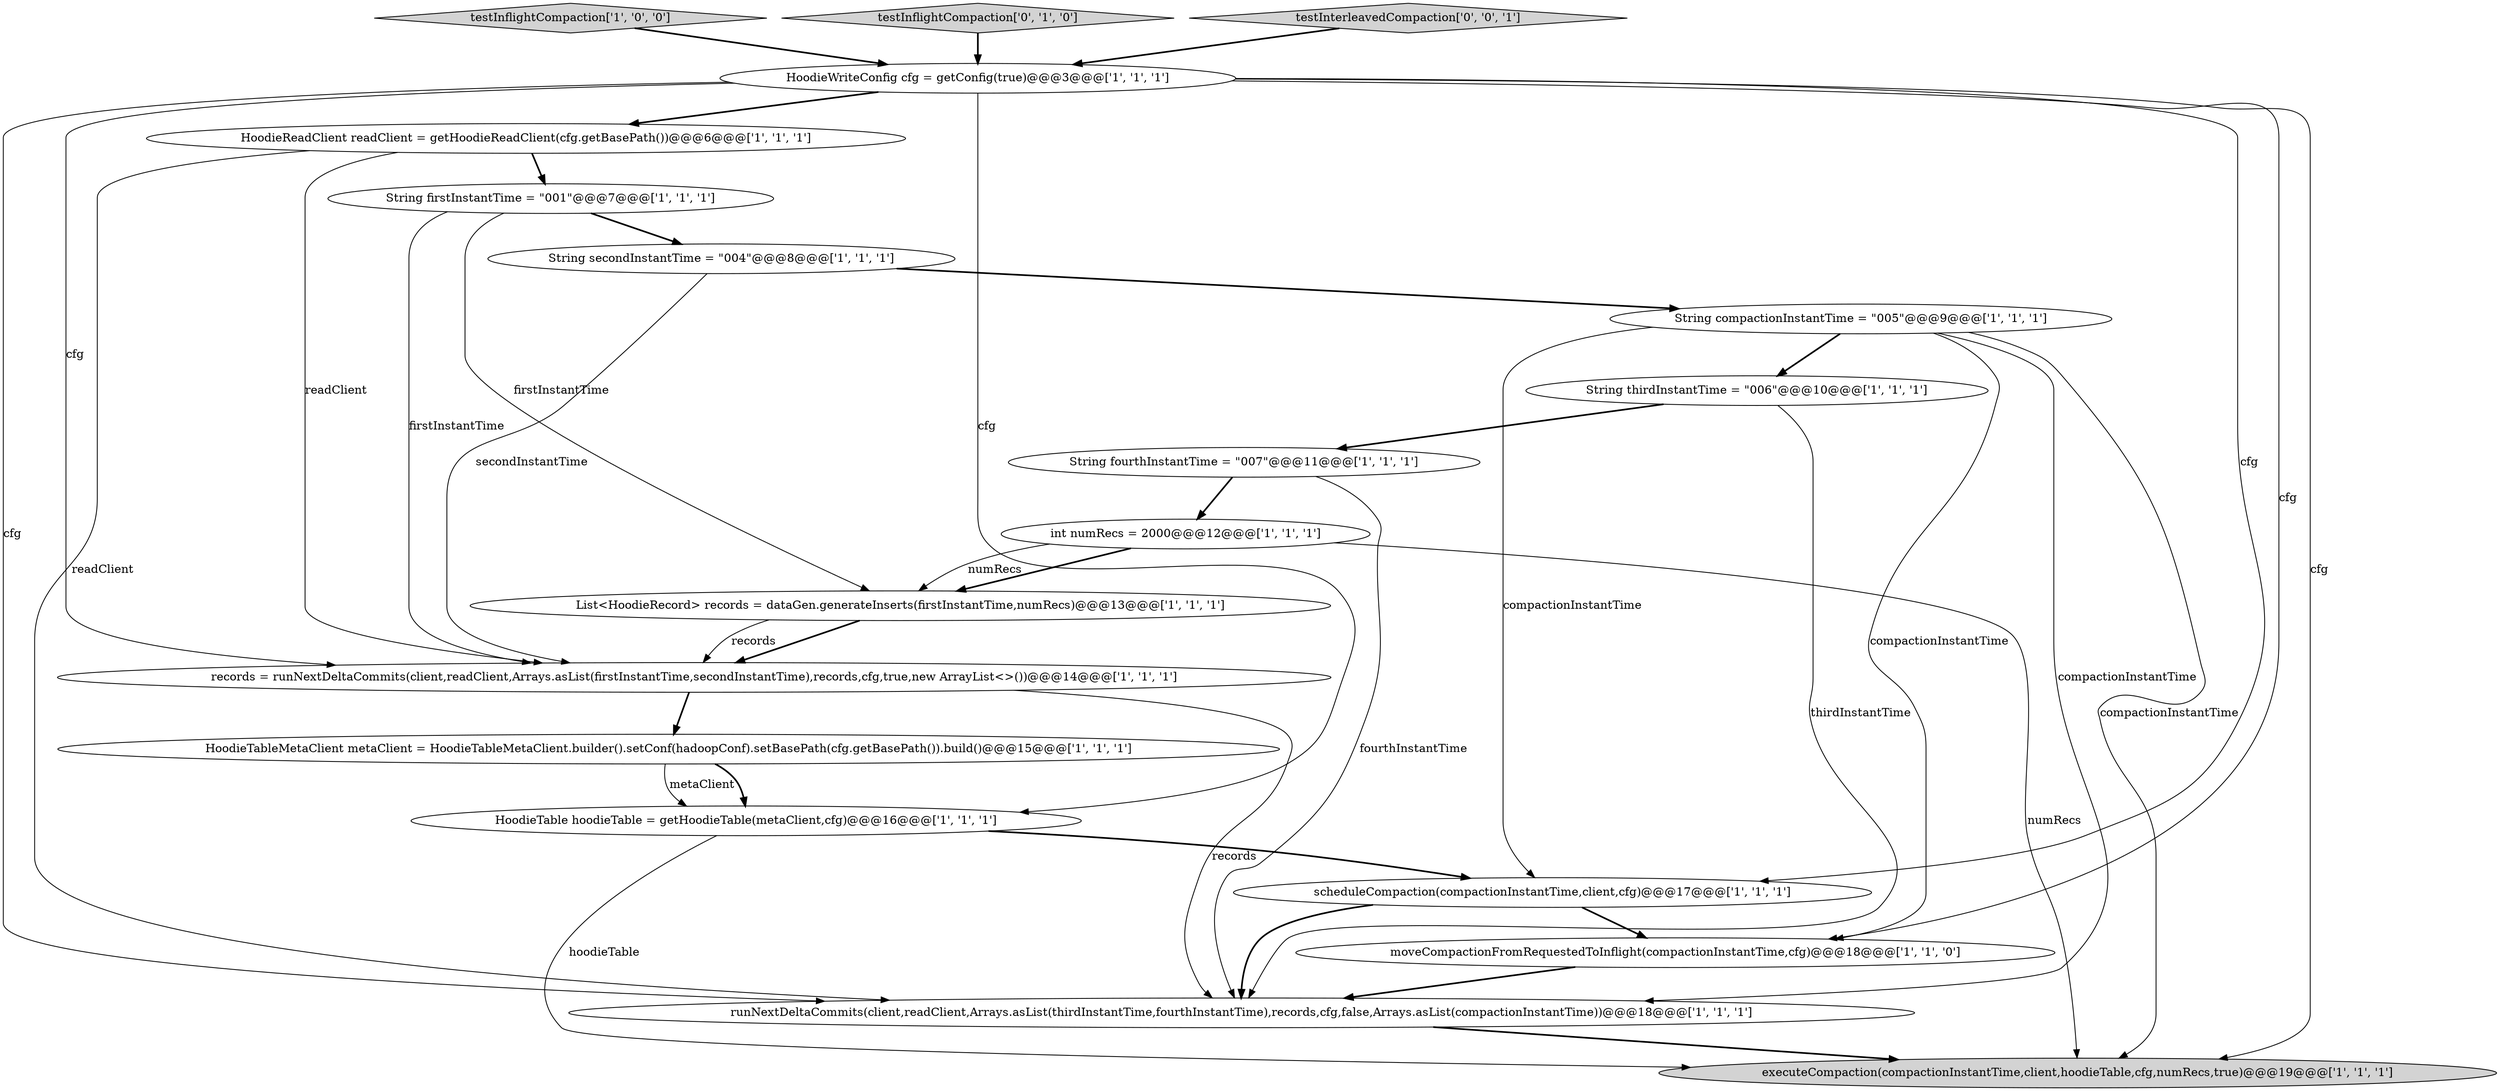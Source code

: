 digraph {
14 [style = filled, label = "HoodieReadClient readClient = getHoodieReadClient(cfg.getBasePath())@@@6@@@['1', '1', '1']", fillcolor = white, shape = ellipse image = "AAA0AAABBB1BBB"];
3 [style = filled, label = "String thirdInstantTime = \"006\"@@@10@@@['1', '1', '1']", fillcolor = white, shape = ellipse image = "AAA0AAABBB1BBB"];
1 [style = filled, label = "HoodieWriteConfig cfg = getConfig(true)@@@3@@@['1', '1', '1']", fillcolor = white, shape = ellipse image = "AAA0AAABBB1BBB"];
6 [style = filled, label = "String compactionInstantTime = \"005\"@@@9@@@['1', '1', '1']", fillcolor = white, shape = ellipse image = "AAA0AAABBB1BBB"];
10 [style = filled, label = "int numRecs = 2000@@@12@@@['1', '1', '1']", fillcolor = white, shape = ellipse image = "AAA0AAABBB1BBB"];
2 [style = filled, label = "HoodieTableMetaClient metaClient = HoodieTableMetaClient.builder().setConf(hadoopConf).setBasePath(cfg.getBasePath()).build()@@@15@@@['1', '1', '1']", fillcolor = white, shape = ellipse image = "AAA0AAABBB1BBB"];
9 [style = filled, label = "testInflightCompaction['1', '0', '0']", fillcolor = lightgray, shape = diamond image = "AAA0AAABBB1BBB"];
12 [style = filled, label = "records = runNextDeltaCommits(client,readClient,Arrays.asList(firstInstantTime,secondInstantTime),records,cfg,true,new ArrayList<>())@@@14@@@['1', '1', '1']", fillcolor = white, shape = ellipse image = "AAA0AAABBB1BBB"];
5 [style = filled, label = "String secondInstantTime = \"004\"@@@8@@@['1', '1', '1']", fillcolor = white, shape = ellipse image = "AAA0AAABBB1BBB"];
4 [style = filled, label = "String firstInstantTime = \"001\"@@@7@@@['1', '1', '1']", fillcolor = white, shape = ellipse image = "AAA0AAABBB1BBB"];
17 [style = filled, label = "testInflightCompaction['0', '1', '0']", fillcolor = lightgray, shape = diamond image = "AAA0AAABBB2BBB"];
0 [style = filled, label = "scheduleCompaction(compactionInstantTime,client,cfg)@@@17@@@['1', '1', '1']", fillcolor = white, shape = ellipse image = "AAA0AAABBB1BBB"];
7 [style = filled, label = "String fourthInstantTime = \"007\"@@@11@@@['1', '1', '1']", fillcolor = white, shape = ellipse image = "AAA0AAABBB1BBB"];
8 [style = filled, label = "executeCompaction(compactionInstantTime,client,hoodieTable,cfg,numRecs,true)@@@19@@@['1', '1', '1']", fillcolor = lightgray, shape = ellipse image = "AAA0AAABBB1BBB"];
11 [style = filled, label = "HoodieTable hoodieTable = getHoodieTable(metaClient,cfg)@@@16@@@['1', '1', '1']", fillcolor = white, shape = ellipse image = "AAA0AAABBB1BBB"];
16 [style = filled, label = "List<HoodieRecord> records = dataGen.generateInserts(firstInstantTime,numRecs)@@@13@@@['1', '1', '1']", fillcolor = white, shape = ellipse image = "AAA0AAABBB1BBB"];
18 [style = filled, label = "testInterleavedCompaction['0', '0', '1']", fillcolor = lightgray, shape = diamond image = "AAA0AAABBB3BBB"];
13 [style = filled, label = "runNextDeltaCommits(client,readClient,Arrays.asList(thirdInstantTime,fourthInstantTime),records,cfg,false,Arrays.asList(compactionInstantTime))@@@18@@@['1', '1', '1']", fillcolor = white, shape = ellipse image = "AAA0AAABBB1BBB"];
15 [style = filled, label = "moveCompactionFromRequestedToInflight(compactionInstantTime,cfg)@@@18@@@['1', '1', '0']", fillcolor = white, shape = ellipse image = "AAA0AAABBB1BBB"];
6->3 [style = bold, label=""];
15->13 [style = bold, label=""];
0->13 [style = bold, label=""];
17->1 [style = bold, label=""];
6->15 [style = solid, label="compactionInstantTime"];
12->13 [style = solid, label="records"];
7->10 [style = bold, label=""];
5->12 [style = solid, label="secondInstantTime"];
3->13 [style = solid, label="thirdInstantTime"];
1->8 [style = solid, label="cfg"];
6->8 [style = solid, label="compactionInstantTime"];
1->11 [style = solid, label="cfg"];
0->15 [style = bold, label=""];
1->0 [style = solid, label="cfg"];
1->12 [style = solid, label="cfg"];
1->13 [style = solid, label="cfg"];
6->13 [style = solid, label="compactionInstantTime"];
12->2 [style = bold, label=""];
14->13 [style = solid, label="readClient"];
11->0 [style = bold, label=""];
11->8 [style = solid, label="hoodieTable"];
5->6 [style = bold, label=""];
10->16 [style = bold, label=""];
18->1 [style = bold, label=""];
3->7 [style = bold, label=""];
2->11 [style = solid, label="metaClient"];
14->12 [style = solid, label="readClient"];
4->12 [style = solid, label="firstInstantTime"];
4->16 [style = solid, label="firstInstantTime"];
1->15 [style = solid, label="cfg"];
10->8 [style = solid, label="numRecs"];
6->0 [style = solid, label="compactionInstantTime"];
1->14 [style = bold, label=""];
10->16 [style = solid, label="numRecs"];
7->13 [style = solid, label="fourthInstantTime"];
13->8 [style = bold, label=""];
9->1 [style = bold, label=""];
4->5 [style = bold, label=""];
16->12 [style = bold, label=""];
2->11 [style = bold, label=""];
16->12 [style = solid, label="records"];
14->4 [style = bold, label=""];
}
